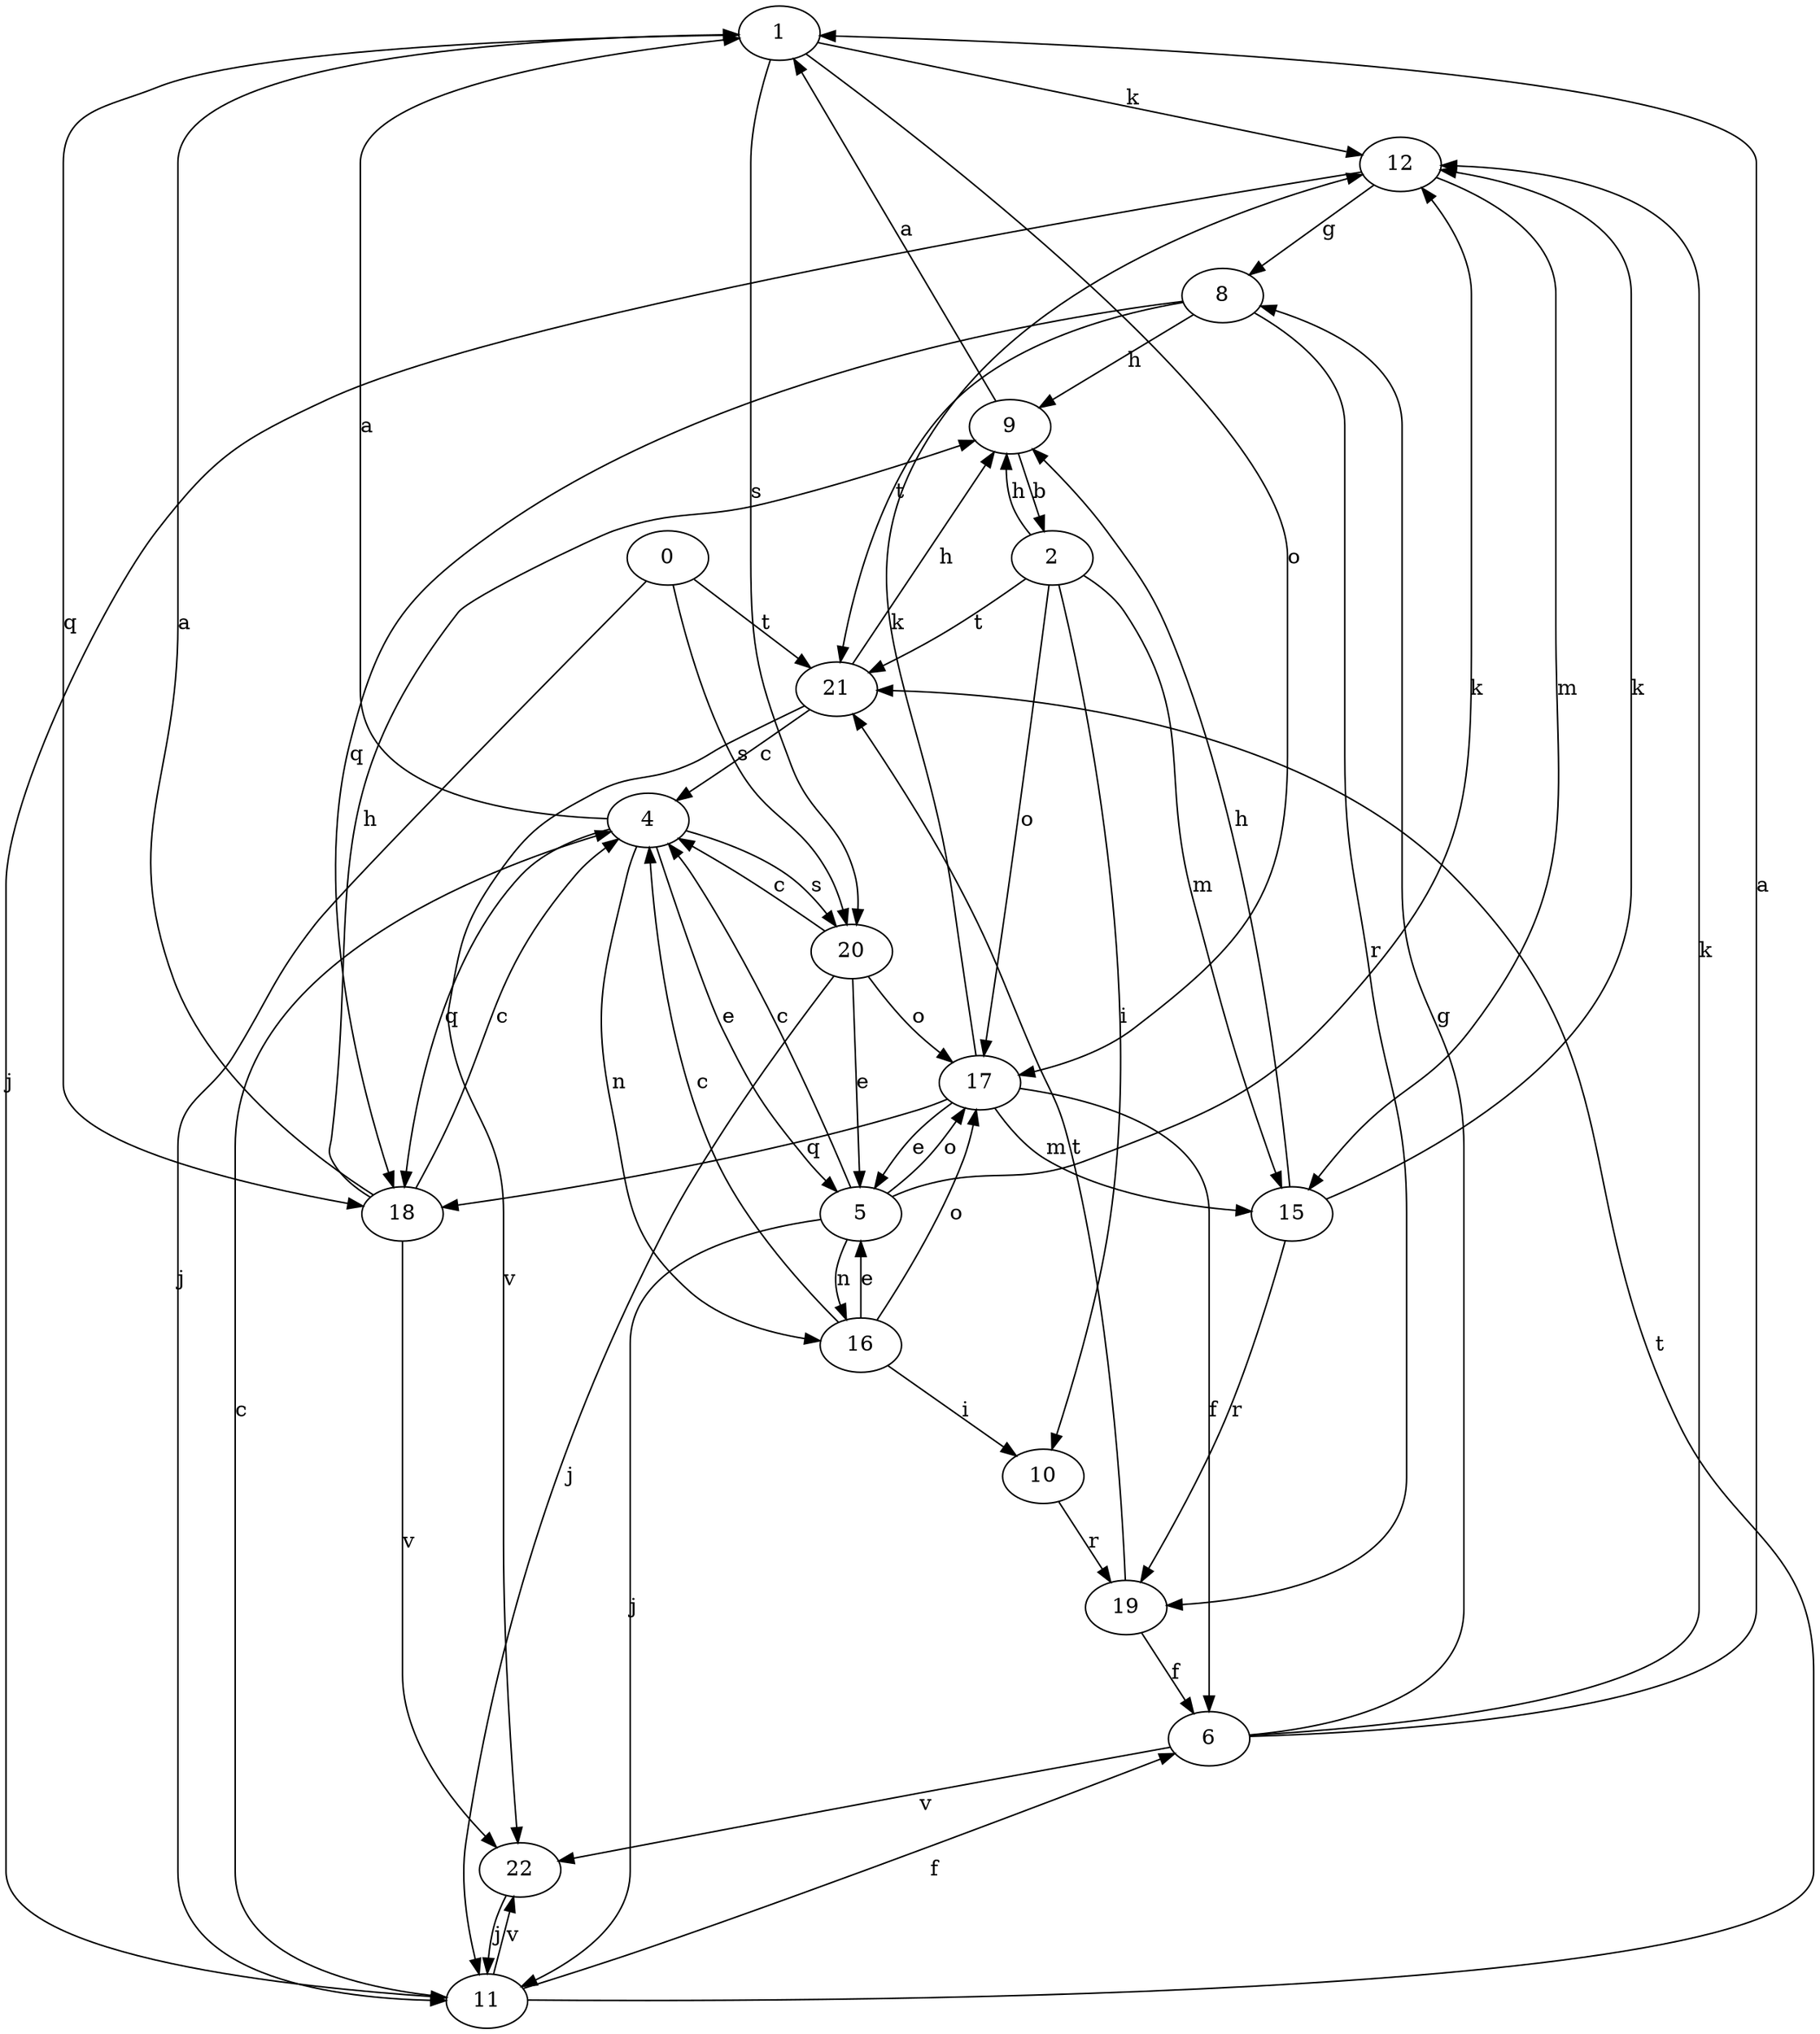 strict digraph  {
1;
2;
4;
5;
6;
8;
9;
10;
11;
12;
0;
15;
16;
17;
18;
19;
20;
21;
22;
1 -> 12  [label=k];
1 -> 17  [label=o];
1 -> 18  [label=q];
1 -> 20  [label=s];
2 -> 9  [label=h];
2 -> 10  [label=i];
2 -> 15  [label=m];
2 -> 17  [label=o];
2 -> 21  [label=t];
4 -> 1  [label=a];
4 -> 5  [label=e];
4 -> 16  [label=n];
4 -> 18  [label=q];
4 -> 20  [label=s];
5 -> 4  [label=c];
5 -> 11  [label=j];
5 -> 12  [label=k];
5 -> 16  [label=n];
5 -> 17  [label=o];
6 -> 1  [label=a];
6 -> 8  [label=g];
6 -> 12  [label=k];
6 -> 22  [label=v];
8 -> 9  [label=h];
8 -> 18  [label=q];
8 -> 19  [label=r];
8 -> 21  [label=t];
9 -> 1  [label=a];
9 -> 2  [label=b];
10 -> 19  [label=r];
11 -> 4  [label=c];
11 -> 6  [label=f];
11 -> 21  [label=t];
11 -> 22  [label=v];
12 -> 8  [label=g];
12 -> 11  [label=j];
12 -> 15  [label=m];
0 -> 11  [label=j];
0 -> 20  [label=s];
0 -> 21  [label=t];
15 -> 9  [label=h];
15 -> 12  [label=k];
15 -> 19  [label=r];
16 -> 4  [label=c];
16 -> 5  [label=e];
16 -> 10  [label=i];
16 -> 17  [label=o];
17 -> 5  [label=e];
17 -> 6  [label=f];
17 -> 12  [label=k];
17 -> 15  [label=m];
17 -> 18  [label=q];
18 -> 1  [label=a];
18 -> 4  [label=c];
18 -> 9  [label=h];
18 -> 22  [label=v];
19 -> 6  [label=f];
19 -> 21  [label=t];
20 -> 4  [label=c];
20 -> 5  [label=e];
20 -> 11  [label=j];
20 -> 17  [label=o];
21 -> 4  [label=c];
21 -> 9  [label=h];
21 -> 22  [label=v];
22 -> 11  [label=j];
}
